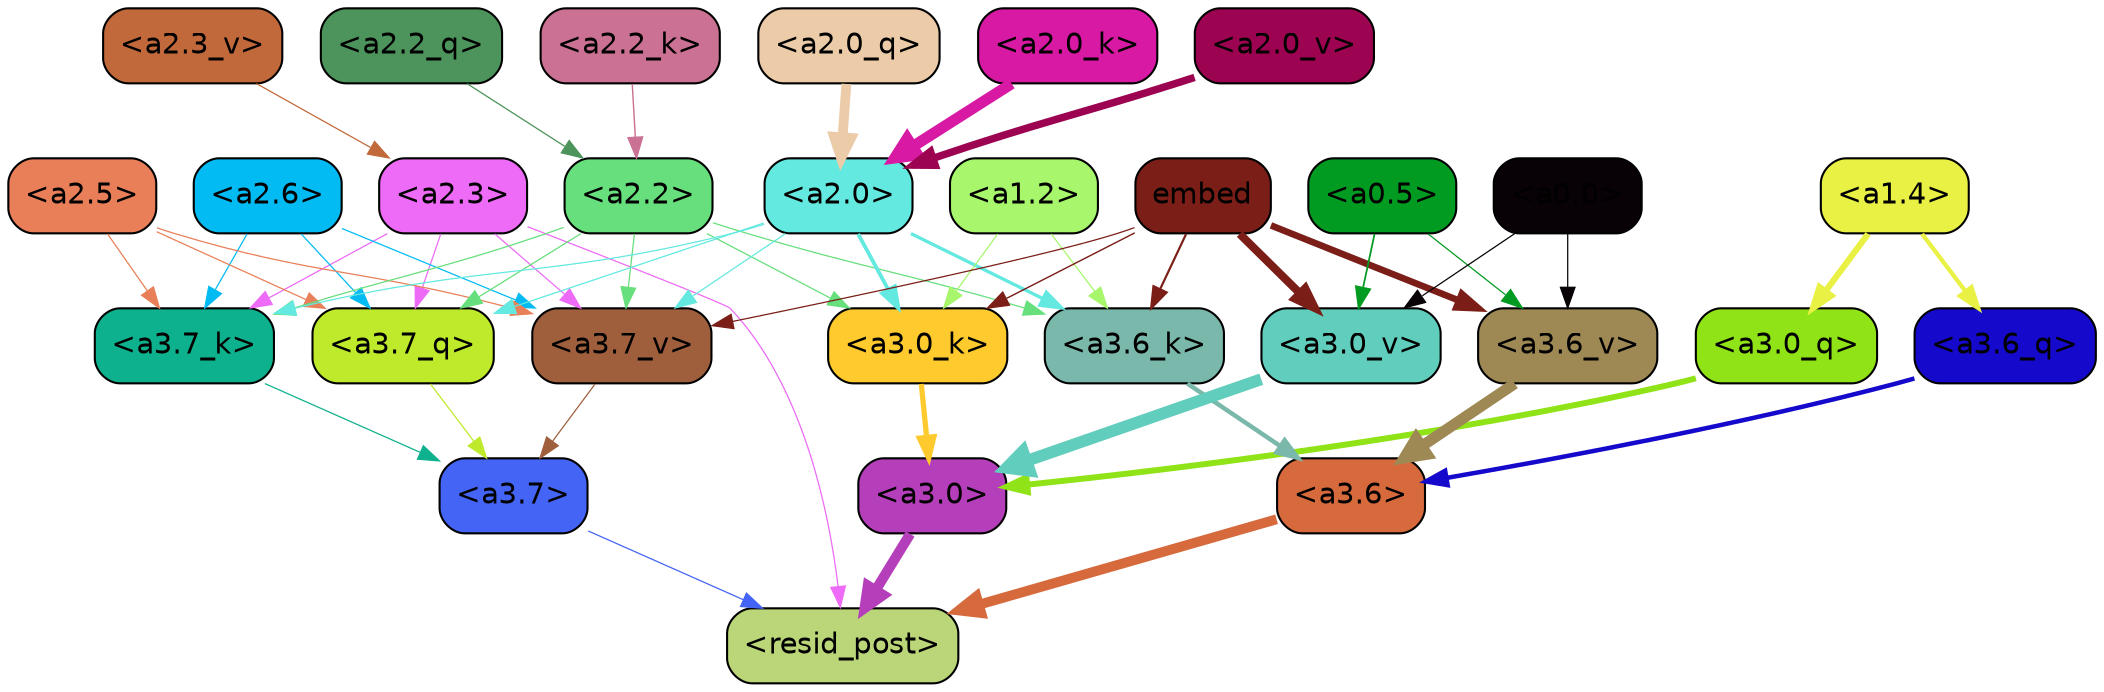 strict digraph "" {
	graph [bgcolor=transparent,
		layout=dot,
		overlap=false,
		splines=true
	];
	"<a3.7>"	[color=black,
		fillcolor="#4364f4",
		fontname=Helvetica,
		shape=box,
		style="filled, rounded"];
	"<resid_post>"	[color=black,
		fillcolor="#bbd679",
		fontname=Helvetica,
		shape=box,
		style="filled, rounded"];
	"<a3.7>" -> "<resid_post>"	[color="#4364f4",
		penwidth=0.6];
	"<a3.6>"	[color=black,
		fillcolor="#d76a3d",
		fontname=Helvetica,
		shape=box,
		style="filled, rounded"];
	"<a3.6>" -> "<resid_post>"	[color="#d76a3d",
		penwidth=4.751592040061951];
	"<a3.0>"	[color=black,
		fillcolor="#b53fbb",
		fontname=Helvetica,
		shape=box,
		style="filled, rounded"];
	"<a3.0>" -> "<resid_post>"	[color="#b53fbb",
		penwidth=4.904066681861877];
	"<a2.3>"	[color=black,
		fillcolor="#ed6bf6",
		fontname=Helvetica,
		shape=box,
		style="filled, rounded"];
	"<a2.3>" -> "<resid_post>"	[color="#ed6bf6",
		penwidth=0.6];
	"<a3.7_q>"	[color=black,
		fillcolor="#bfea2b",
		fontname=Helvetica,
		shape=box,
		style="filled, rounded"];
	"<a2.3>" -> "<a3.7_q>"	[color="#ed6bf6",
		penwidth=0.6];
	"<a3.7_k>"	[color=black,
		fillcolor="#0eb18d",
		fontname=Helvetica,
		shape=box,
		style="filled, rounded"];
	"<a2.3>" -> "<a3.7_k>"	[color="#ed6bf6",
		penwidth=0.6];
	"<a3.7_v>"	[color=black,
		fillcolor="#9f5f3d",
		fontname=Helvetica,
		shape=box,
		style="filled, rounded"];
	"<a2.3>" -> "<a3.7_v>"	[color="#ed6bf6",
		penwidth=0.6];
	"<a3.7_q>" -> "<a3.7>"	[color="#bfea2b",
		penwidth=0.6];
	"<a3.6_q>"	[color=black,
		fillcolor="#1509cc",
		fontname=Helvetica,
		shape=box,
		style="filled, rounded"];
	"<a3.6_q>" -> "<a3.6>"	[color="#1509cc",
		penwidth=2.160832464694977];
	"<a3.0_q>"	[color=black,
		fillcolor="#90e317",
		fontname=Helvetica,
		shape=box,
		style="filled, rounded"];
	"<a3.0_q>" -> "<a3.0>"	[color="#90e317",
		penwidth=2.870753765106201];
	"<a3.7_k>" -> "<a3.7>"	[color="#0eb18d",
		penwidth=0.6];
	"<a3.6_k>"	[color=black,
		fillcolor="#79b8aa",
		fontname=Helvetica,
		shape=box,
		style="filled, rounded"];
	"<a3.6_k>" -> "<a3.6>"	[color="#79b8aa",
		penwidth=2.13908451795578];
	"<a3.0_k>"	[color=black,
		fillcolor="#ffca2d",
		fontname=Helvetica,
		shape=box,
		style="filled, rounded"];
	"<a3.0_k>" -> "<a3.0>"	[color="#ffca2d",
		penwidth=2.520303964614868];
	"<a3.7_v>" -> "<a3.7>"	[color="#9f5f3d",
		penwidth=0.6];
	"<a3.6_v>"	[color=black,
		fillcolor="#9e8955",
		fontname=Helvetica,
		shape=box,
		style="filled, rounded"];
	"<a3.6_v>" -> "<a3.6>"	[color="#9e8955",
		penwidth=5.297133803367615];
	"<a3.0_v>"	[color=black,
		fillcolor="#61cdbc",
		fontname=Helvetica,
		shape=box,
		style="filled, rounded"];
	"<a3.0_v>" -> "<a3.0>"	[color="#61cdbc",
		penwidth=5.680712580680847];
	"<a2.6>"	[color=black,
		fillcolor="#03bbf3",
		fontname=Helvetica,
		shape=box,
		style="filled, rounded"];
	"<a2.6>" -> "<a3.7_q>"	[color="#03bbf3",
		penwidth=0.6];
	"<a2.6>" -> "<a3.7_k>"	[color="#03bbf3",
		penwidth=0.6];
	"<a2.6>" -> "<a3.7_v>"	[color="#03bbf3",
		penwidth=0.6];
	"<a2.5>"	[color=black,
		fillcolor="#e97f58",
		fontname=Helvetica,
		shape=box,
		style="filled, rounded"];
	"<a2.5>" -> "<a3.7_q>"	[color="#e97f58",
		penwidth=0.6];
	"<a2.5>" -> "<a3.7_k>"	[color="#e97f58",
		penwidth=0.6];
	"<a2.5>" -> "<a3.7_v>"	[color="#e97f58",
		penwidth=0.6];
	"<a2.2>"	[color=black,
		fillcolor="#66df7c",
		fontname=Helvetica,
		shape=box,
		style="filled, rounded"];
	"<a2.2>" -> "<a3.7_q>"	[color="#66df7c",
		penwidth=0.6];
	"<a2.2>" -> "<a3.7_k>"	[color="#66df7c",
		penwidth=0.6];
	"<a2.2>" -> "<a3.6_k>"	[color="#66df7c",
		penwidth=0.6];
	"<a2.2>" -> "<a3.0_k>"	[color="#66df7c",
		penwidth=0.6];
	"<a2.2>" -> "<a3.7_v>"	[color="#66df7c",
		penwidth=0.6];
	"<a2.0>"	[color=black,
		fillcolor="#63e9e0",
		fontname=Helvetica,
		shape=box,
		style="filled, rounded"];
	"<a2.0>" -> "<a3.7_q>"	[color="#63e9e0",
		penwidth=0.6];
	"<a2.0>" -> "<a3.7_k>"	[color="#63e9e0",
		penwidth=0.6];
	"<a2.0>" -> "<a3.6_k>"	[color="#63e9e0",
		penwidth=1.5897698998451233];
	"<a2.0>" -> "<a3.0_k>"	[color="#63e9e0",
		penwidth=1.8405593037605286];
	"<a2.0>" -> "<a3.7_v>"	[color="#63e9e0",
		penwidth=0.6];
	"<a1.4>"	[color=black,
		fillcolor="#e9f144",
		fontname=Helvetica,
		shape=box,
		style="filled, rounded"];
	"<a1.4>" -> "<a3.6_q>"	[color="#e9f144",
		penwidth=2.038943290710449];
	"<a1.4>" -> "<a3.0_q>"	[color="#e9f144",
		penwidth=2.9756359085440636];
	"<a1.2>"	[color=black,
		fillcolor="#a7f66b",
		fontname=Helvetica,
		shape=box,
		style="filled, rounded"];
	"<a1.2>" -> "<a3.6_k>"	[color="#a7f66b",
		penwidth=0.6];
	"<a1.2>" -> "<a3.0_k>"	[color="#a7f66b",
		penwidth=0.6];
	embed	[color=black,
		fillcolor="#7a1e17",
		fontname=Helvetica,
		shape=box,
		style="filled, rounded"];
	embed -> "<a3.6_k>"	[color="#7a1e17",
		penwidth=1.046662151813507];
	embed -> "<a3.0_k>"	[color="#7a1e17",
		penwidth=0.6800519227981567];
	embed -> "<a3.7_v>"	[color="#7a1e17",
		penwidth=0.6];
	embed -> "<a3.6_v>"	[color="#7a1e17",
		penwidth=3.1840110421180725];
	embed -> "<a3.0_v>"	[color="#7a1e17",
		penwidth=3.9005755856633186];
	"<a0.5>"	[color=black,
		fillcolor="#029b21",
		fontname=Helvetica,
		shape=box,
		style="filled, rounded"];
	"<a0.5>" -> "<a3.6_v>"	[color="#029b21",
		penwidth=0.6];
	"<a0.5>" -> "<a3.0_v>"	[color="#029b21",
		penwidth=0.8493617177009583];
	"<a0.0>"	[color=black,
		fillcolor="#080207",
		fontname=Helvetica,
		shape=box,
		style="filled, rounded"];
	"<a0.0>" -> "<a3.6_v>"	[color="#080207",
		penwidth=0.6];
	"<a0.0>" -> "<a3.0_v>"	[color="#080207",
		penwidth=0.6];
	"<a2.2_q>"	[color=black,
		fillcolor="#4c945b",
		fontname=Helvetica,
		shape=box,
		style="filled, rounded"];
	"<a2.2_q>" -> "<a2.2>"	[color="#4c945b",
		penwidth=0.6160273104906082];
	"<a2.0_q>"	[color=black,
		fillcolor="#eccba9",
		fontname=Helvetica,
		shape=box,
		style="filled, rounded"];
	"<a2.0_q>" -> "<a2.0>"	[color="#eccba9",
		penwidth=4.690633252263069];
	"<a2.2_k>"	[color=black,
		fillcolor="#cb7193",
		fontname=Helvetica,
		shape=box,
		style="filled, rounded"];
	"<a2.2_k>" -> "<a2.2>"	[color="#cb7193",
		penwidth=0.6862771511077881];
	"<a2.0_k>"	[color=black,
		fillcolor="#d719a4",
		fontname=Helvetica,
		shape=box,
		style="filled, rounded"];
	"<a2.0_k>" -> "<a2.0>"	[color="#d719a4",
		penwidth=5.3401959836483];
	"<a2.3_v>"	[color=black,
		fillcolor="#c1693b",
		fontname=Helvetica,
		shape=box,
		style="filled, rounded"];
	"<a2.3_v>" -> "<a2.3>"	[color="#c1693b",
		penwidth=0.6];
	"<a2.0_v>"	[color=black,
		fillcolor="#9c0351",
		fontname=Helvetica,
		shape=box,
		style="filled, rounded"];
	"<a2.0_v>" -> "<a2.0>"	[color="#9c0351",
		penwidth=3.5938978791236877];
}
